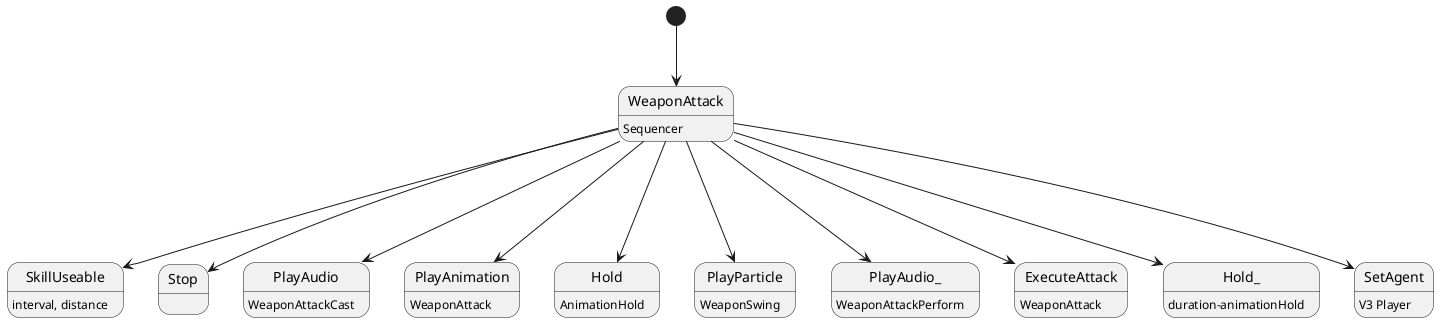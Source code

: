 @startuml

[*]-->WeaponAttack
WeaponAttack : Sequencer
WeaponAttack--->SkillUseable
SkillUseable   : interval, distance
WeaponAttack--->Stop
WeaponAttack--->PlayAudio
PlayAudio      : WeaponAttackCast
WeaponAttack--->PlayAnimation
PlayAnimation  : WeaponAttack
WeaponAttack--->Hold 
Hold           : AnimationHold
WeaponAttack--->PlayParticle
PlayParticle   : WeaponSwing
WeaponAttack--->PlayAudio_
PlayAudio_      : WeaponAttackPerform
WeaponAttack--->ExecuteAttack
ExecuteAttack  : WeaponAttack
WeaponAttack--->Hold_
Hold_           : duration-animationHold
WeaponAttack--->SetAgent
SetAgent       : V3 Player
@enduml